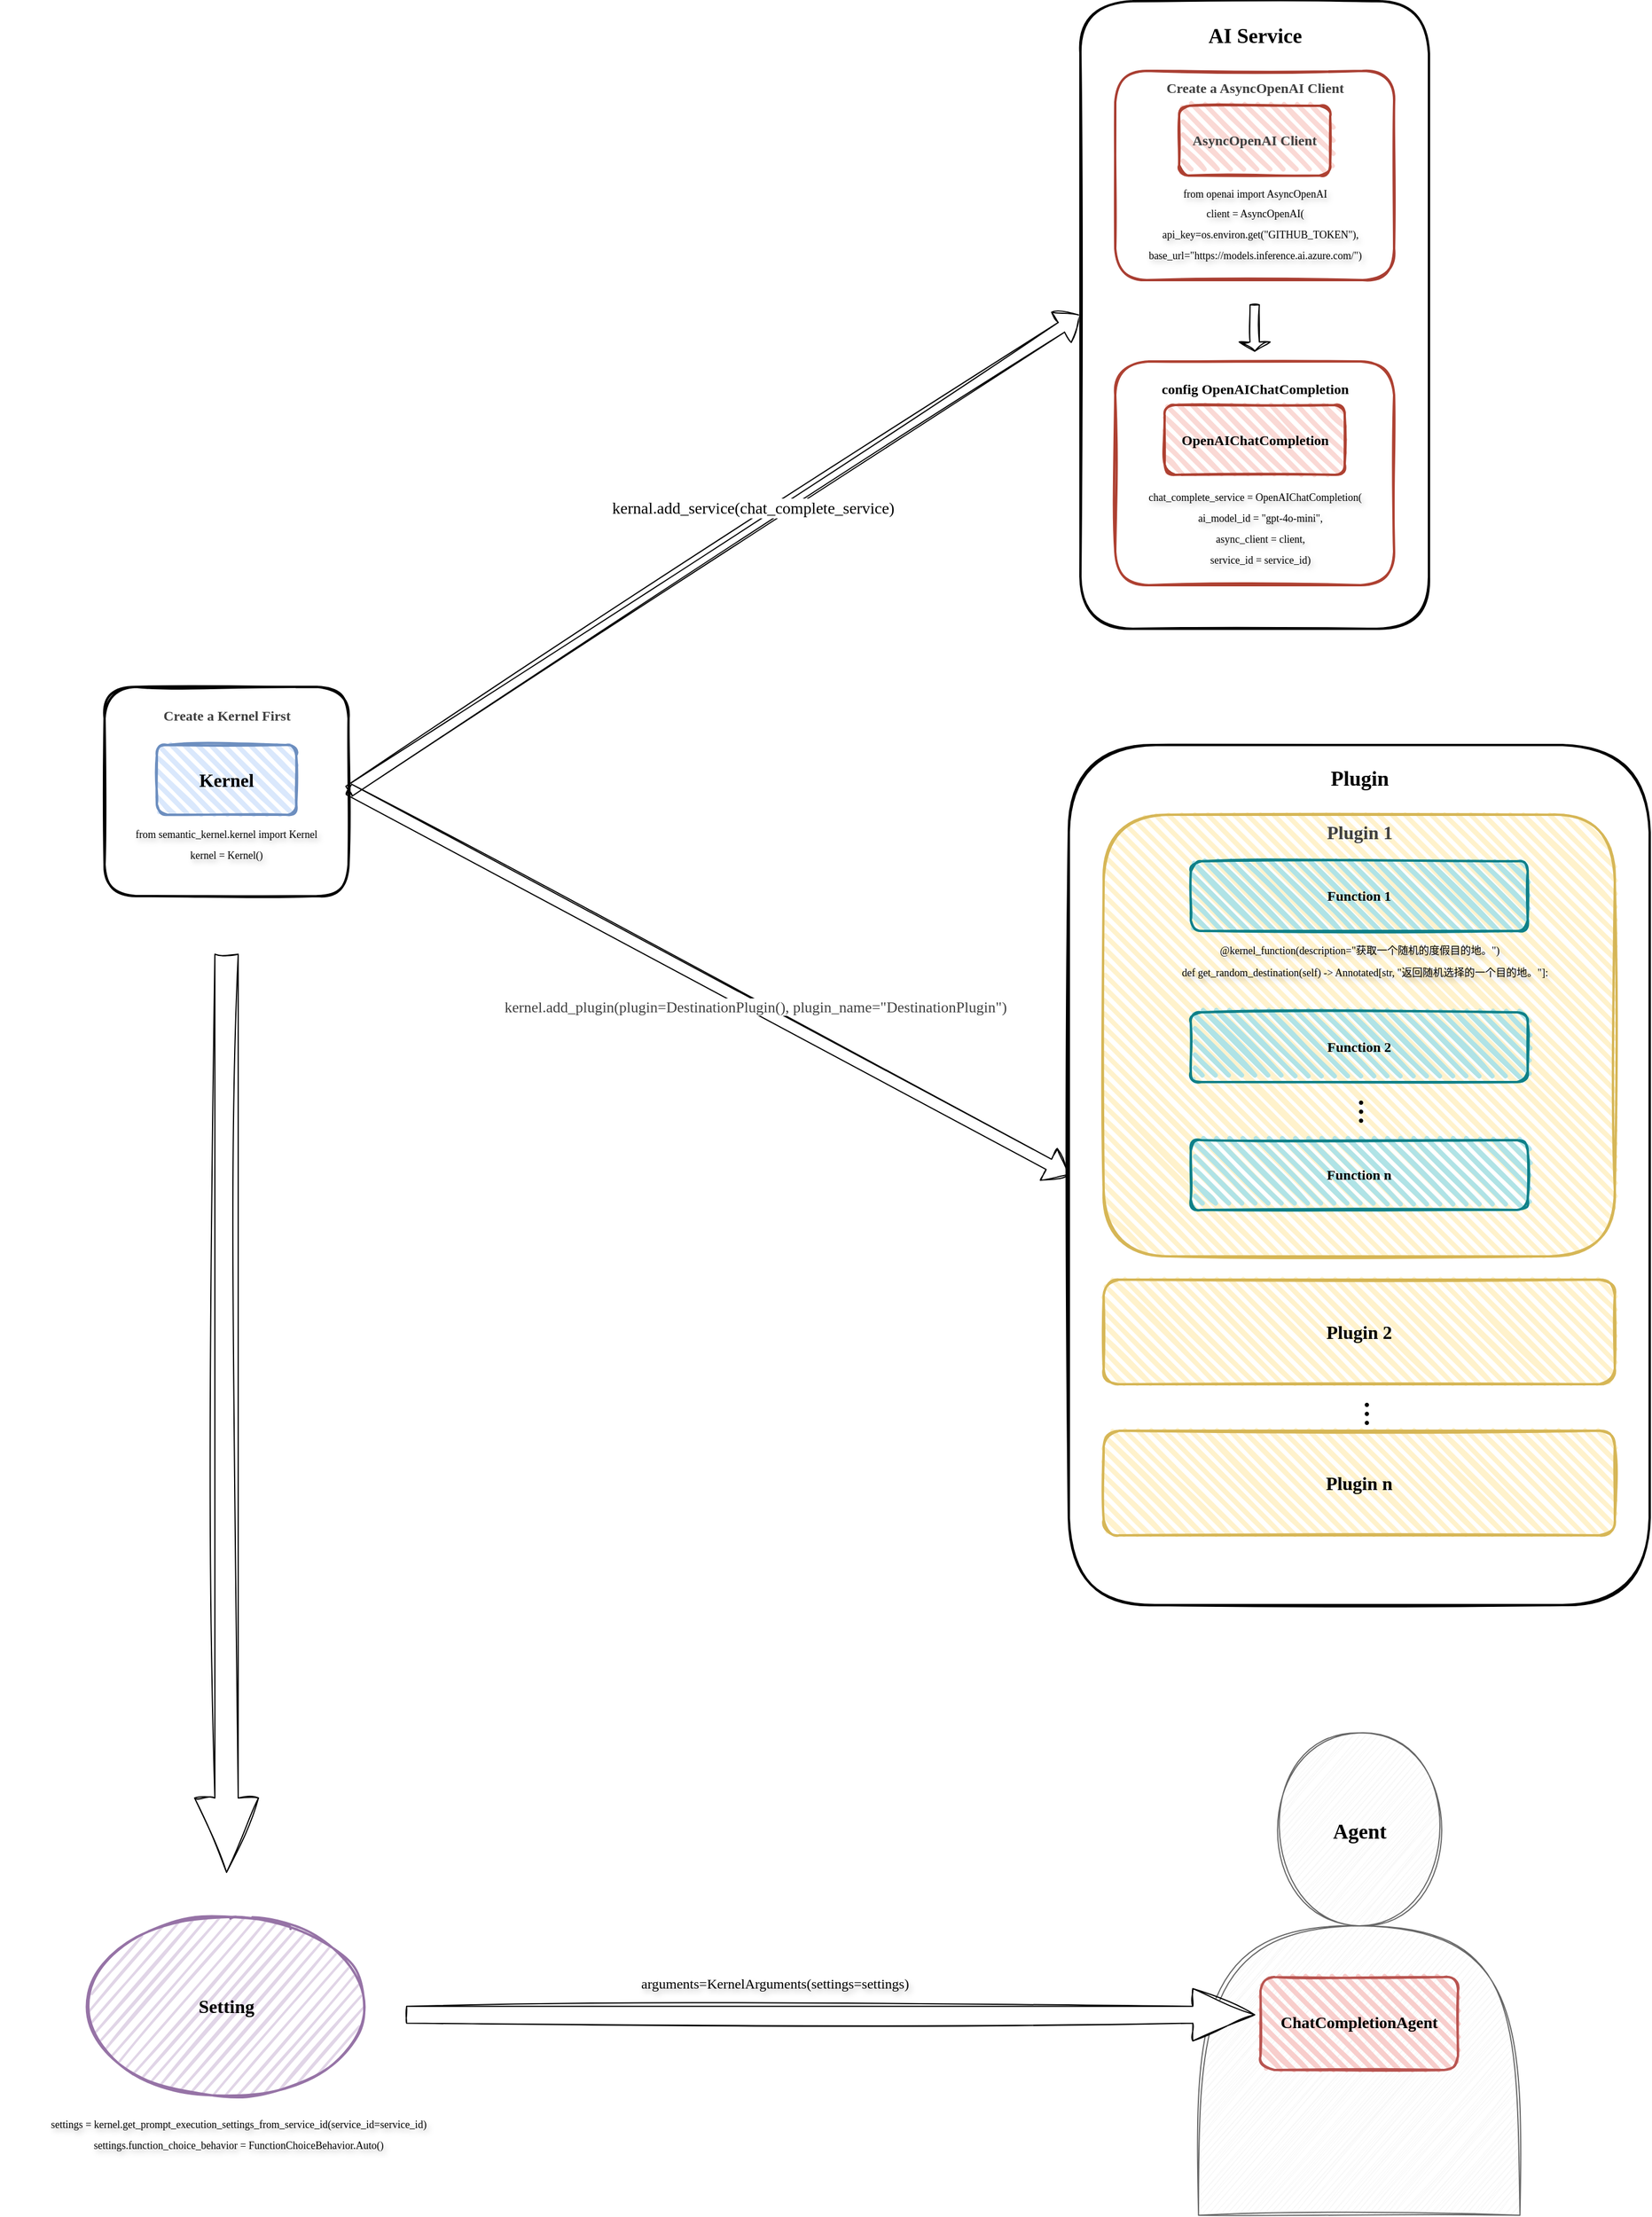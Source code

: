 <mxfile>
    <diagram id="x2jkbq8QokLOw1bPOBPE" name="Page-1">
        <mxGraphModel dx="3204" dy="2629" grid="1" gridSize="10" guides="1" tooltips="1" connect="1" arrows="1" fold="1" page="1" pageScale="1" pageWidth="827" pageHeight="1169" math="0" shadow="0">
            <root>
                <mxCell id="0"/>
                <mxCell id="1" parent="0"/>
                <mxCell id="17" value="" style="group" vertex="1" connectable="0" parent="1">
                    <mxGeometry x="-1350" y="-400" width="250" height="180" as="geometry"/>
                </mxCell>
                <mxCell id="6" value="" style="rounded=1;whiteSpace=wrap;html=1;strokeWidth=2;fillWeight=4;hachureGap=8;hachureAngle=45;sketch=1;" vertex="1" parent="17">
                    <mxGeometry x="20" width="210" height="180" as="geometry"/>
                </mxCell>
                <mxCell id="2" value="&lt;font style=&quot;font-size: 16px;&quot; face=&quot;Comic Sans MS&quot;&gt;&lt;b style=&quot;&quot;&gt;Kernel&lt;/b&gt;&lt;/font&gt;" style="rounded=1;whiteSpace=wrap;html=1;strokeWidth=2;fillWeight=4;hachureGap=8;hachureAngle=45;fillColor=#dae8fc;sketch=1;strokeColor=#6c8ebf;" vertex="1" parent="17">
                    <mxGeometry x="65" y="50" width="120" height="60" as="geometry"/>
                </mxCell>
                <UserObject label="&lt;div style=&quot;line-height: 18px; white-space: pre;&quot;&gt;&lt;font style=&quot;font-size: 9px;&quot; face=&quot;Comic Sans MS&quot;&gt;from semantic_kernel.kernel import Kernel&lt;/font&gt;&lt;/div&gt;&lt;div style=&quot;line-height: 18px; white-space: pre;&quot;&gt;&lt;font style=&quot;font-size: 9px;&quot; face=&quot;Comic Sans MS&quot;&gt;&lt;div style=&quot;line-height: 18px;&quot;&gt;kernel = Kernel()&lt;/div&gt;&lt;/font&gt;&lt;/div&gt;" placeholders="1" name="Variable" id="3">
                    <mxCell style="text;html=1;strokeColor=none;fillColor=none;align=center;verticalAlign=middle;whiteSpace=wrap;overflow=hidden;labelBackgroundColor=none;labelBorderColor=none;textShadow=1;fontColor=default;" vertex="1" parent="17">
                        <mxGeometry y="110" width="250" height="50" as="geometry"/>
                    </mxCell>
                </UserObject>
                <mxCell id="16" value="&lt;b style=&quot;color: rgb(63, 63, 63); font-family: &amp;quot;Comic Sans MS&amp;quot;;&quot;&gt;Create a Kernel First&lt;/b&gt;" style="text;html=1;align=center;verticalAlign=middle;resizable=0;points=[];autosize=1;strokeColor=none;fillColor=none;" vertex="1" parent="17">
                    <mxGeometry x="50" y="10" width="150" height="30" as="geometry"/>
                </mxCell>
                <mxCell id="38" style="edgeStyle=none;html=1;exitX=1;exitY=0.5;exitDx=0;exitDy=0;sketch=1;curveFitting=1;jiggle=2;shape=flexArrow;entryX=0;entryY=0.5;entryDx=0;entryDy=0;" edge="1" parent="1" source="6" target="18">
                    <mxGeometry relative="1" as="geometry">
                        <mxPoint x="-1140" y="-450" as="sourcePoint"/>
                        <mxPoint x="-510" y="-860" as="targetPoint"/>
                    </mxGeometry>
                </mxCell>
                <mxCell id="39" value="&lt;font face=&quot;Comic Sans MS&quot;&gt;kernal.add_service(chat_complete_service)&lt;/font&gt;" style="edgeLabel;align=center;verticalAlign=middle;resizable=0;points=[];fontColor=default;textShadow=0;rotation=0;html=1;fontSize=14;" vertex="1" connectable="0" parent="38">
                    <mxGeometry x="0.258" y="4" relative="1" as="geometry">
                        <mxPoint x="-47" y="17" as="offset"/>
                    </mxGeometry>
                </mxCell>
                <mxCell id="40" value="" style="group" vertex="1" connectable="0" parent="1">
                    <mxGeometry x="-490" y="-990" width="300" height="540" as="geometry"/>
                </mxCell>
                <mxCell id="18" value="" style="rounded=1;whiteSpace=wrap;html=1;strokeWidth=2;fillWeight=4;hachureGap=8;hachureAngle=45;sketch=1;" vertex="1" parent="40">
                    <mxGeometry width="300" height="540" as="geometry"/>
                </mxCell>
                <mxCell id="33" value="" style="group" vertex="1" connectable="0" parent="40">
                    <mxGeometry x="30" y="60" width="240" height="442.5" as="geometry"/>
                </mxCell>
                <mxCell id="30" value="" style="group" vertex="1" connectable="0" parent="33">
                    <mxGeometry y="250" width="240" height="192.5" as="geometry"/>
                </mxCell>
                <mxCell id="26" value="" style="rounded=1;whiteSpace=wrap;html=1;strokeWidth=2;fillWeight=4;hachureGap=8;hachureAngle=45;sketch=1;strokeColor=light-dark(#ae4132, #ededed);" vertex="1" parent="30">
                    <mxGeometry width="240" height="192.5" as="geometry"/>
                </mxCell>
                <mxCell id="27" value="&lt;div style=&quot;line-height: 18px; white-space-collapse: preserve;&quot;&gt;&lt;span&gt;config OpenAIChatCompletion&lt;/span&gt;&lt;/div&gt;" style="text;html=1;align=center;verticalAlign=middle;resizable=0;points=[];autosize=1;strokeColor=none;fillColor=none;fontColor=default;labelBackgroundColor=none;textShadow=0;fontSize=12;fontFamily=Comic Sans MS;fontStyle=1" vertex="1" parent="30">
                    <mxGeometry x="25" y="7.5" width="190" height="30" as="geometry"/>
                </mxCell>
                <mxCell id="28" value="&lt;font face=&quot;Comic Sans MS&quot;&gt;&lt;span style=&quot;text-wrap-mode: nowrap;&quot;&gt;&lt;b&gt;OpenAIChatCompletion&lt;/b&gt;&lt;/span&gt;&lt;/font&gt;" style="rounded=1;whiteSpace=wrap;html=1;strokeWidth=2;fillWeight=4;hachureGap=8;hachureAngle=45;fillColor=#fad9d5;sketch=1;strokeColor=#ae4132;" vertex="1" parent="30">
                    <mxGeometry x="42.5" y="37.5" width="155" height="60" as="geometry"/>
                </mxCell>
                <mxCell id="29" value="&lt;div style=&quot;line-height: 18px; white-space-collapse: preserve;&quot;&gt;&lt;div&gt;&lt;span&gt;chat_complete_service&lt;/span&gt;&lt;span&gt; &lt;/span&gt;&lt;span&gt;=&lt;/span&gt;&lt;span&gt; &lt;/span&gt;&lt;span&gt;OpenAIChatCompletion&lt;/span&gt;&lt;span&gt;(&lt;/span&gt;&lt;/div&gt;&lt;div&gt;&lt;span&gt;    &lt;/span&gt;&lt;span&gt;ai_model_id&lt;/span&gt;&lt;span&gt; &lt;/span&gt;&lt;span&gt;=&lt;/span&gt;&lt;span&gt; &lt;/span&gt;&lt;span&gt;&quot;gpt-4o-mini&quot;&lt;/span&gt;&lt;span&gt;,&lt;/span&gt;&lt;/div&gt;&lt;div&gt;&lt;span&gt;    &lt;/span&gt;&lt;span&gt;async_client&lt;/span&gt;&lt;span&gt; &lt;/span&gt;&lt;span&gt;=&lt;/span&gt;&lt;span&gt; &lt;/span&gt;&lt;span&gt;client&lt;/span&gt;&lt;span&gt;,&lt;/span&gt;&lt;/div&gt;&lt;div&gt;&lt;span&gt;    &lt;/span&gt;&lt;span&gt;service_id&lt;/span&gt;&lt;span&gt; &lt;/span&gt;&lt;span&gt;=&lt;/span&gt;&lt;span&gt; &lt;/span&gt;&lt;span&gt;service_id&lt;/span&gt;&lt;span style=&quot;background-color: transparent;&quot;&gt;)&lt;/span&gt;&lt;/div&gt;&lt;/div&gt;" style="text;html=1;align=center;verticalAlign=middle;resizable=0;points=[];autosize=1;strokeColor=none;fillColor=none;fontColor=default;labelBackgroundColor=none;fontSize=9;fontFamily=Comic Sans MS;textShadow=1;" vertex="1" parent="30">
                    <mxGeometry x="5" y="97.5" width="230" height="90" as="geometry"/>
                </mxCell>
                <mxCell id="31" value="" style="group" vertex="1" connectable="0" parent="33">
                    <mxGeometry width="240" height="180" as="geometry"/>
                </mxCell>
                <mxCell id="24" value="" style="rounded=1;whiteSpace=wrap;html=1;strokeWidth=2;fillWeight=4;hachureGap=8;hachureAngle=45;sketch=1;strokeColor=light-dark(#a93e32, #ededed);" vertex="1" parent="31">
                    <mxGeometry width="240" height="180" as="geometry"/>
                </mxCell>
                <mxCell id="19" value="&lt;b style=&quot;color: rgb(63, 63, 63); font-family: &amp;quot;Comic Sans MS&amp;quot;;&quot;&gt;Create a AsyncOpenAI Client&lt;/b&gt;" style="text;html=1;align=center;verticalAlign=middle;resizable=0;points=[];autosize=1;strokeColor=none;fillColor=none;" vertex="1" parent="31">
                    <mxGeometry x="20" width="200" height="30" as="geometry"/>
                </mxCell>
                <mxCell id="20" value="&lt;b style=&quot;text-wrap-mode: nowrap; font-family: &amp;quot;Comic Sans MS&amp;quot;; color: rgb(63, 63, 63);&quot;&gt;AsyncOpenAI Client&lt;/b&gt;" style="rounded=1;whiteSpace=wrap;html=1;strokeWidth=2;fillWeight=4;hachureGap=8;hachureAngle=45;fillColor=#fad9d5;sketch=1;strokeColor=#ae4132;" vertex="1" parent="31">
                    <mxGeometry x="55" y="30" width="130" height="60" as="geometry"/>
                </mxCell>
                <mxCell id="22" value="&lt;div style=&quot;line-height: 18px; white-space-collapse: preserve;&quot;&gt;&lt;font style=&quot;font-size: 9px;&quot;&gt;&lt;span&gt;from&lt;/span&gt;&lt;span&gt; &lt;/span&gt;&lt;span&gt;openai&lt;/span&gt;&lt;span&gt; &lt;/span&gt;&lt;span&gt;import&lt;/span&gt;&lt;span&gt; &lt;/span&gt;&lt;span&gt;AsyncOpenAI&lt;/span&gt;&lt;/font&gt;&lt;/div&gt;" style="text;html=1;align=center;verticalAlign=middle;resizable=0;points=[];autosize=1;strokeColor=none;fillColor=none;labelBackgroundColor=none;fontColor=default;fontFamily=Comic Sans MS;textShadow=1;fontSize=10;" vertex="1" parent="31">
                    <mxGeometry x="40" y="90" width="160" height="30" as="geometry"/>
                </mxCell>
                <mxCell id="23" value="&lt;div style=&quot;line-height: 18px; white-space-collapse: preserve;&quot;&gt;&lt;div&gt;&lt;span&gt;client&lt;/span&gt;&lt;span&gt; &lt;/span&gt;&lt;span&gt;=&lt;/span&gt;&lt;span&gt; &lt;/span&gt;&lt;span&gt;AsyncOpenAI&lt;/span&gt;&lt;span&gt;(&lt;/span&gt;&lt;/div&gt;&lt;div&gt;&lt;span&gt;    &lt;/span&gt;&lt;span&gt;api_key&lt;/span&gt;&lt;span&gt;=&lt;/span&gt;&lt;span&gt;os&lt;/span&gt;&lt;span&gt;.&lt;/span&gt;&lt;span&gt;environ&lt;/span&gt;&lt;span&gt;.&lt;/span&gt;&lt;span&gt;get&lt;/span&gt;&lt;span&gt;(&lt;/span&gt;&lt;span&gt;&quot;GITHUB_TOKEN&quot;&lt;/span&gt;&lt;span&gt;),&lt;/span&gt;&lt;/div&gt;&lt;div&gt;&lt;span&gt;base_url&lt;/span&gt;&lt;span&gt;=&lt;/span&gt;&lt;span&gt;&quot;https://models.inference.ai.azure.com/&quot;&lt;/span&gt;&lt;span&gt;)&lt;/span&gt;&lt;/div&gt;&lt;/div&gt;" style="text;html=1;align=center;verticalAlign=middle;resizable=0;points=[];autosize=1;strokeColor=none;fillColor=none;fontColor=default;labelBackgroundColor=none;textShadow=1;fontSize=9;fontFamily=Comic Sans MS;" vertex="1" parent="31">
                    <mxGeometry y="105" width="240" height="70" as="geometry"/>
                </mxCell>
                <mxCell id="32" value="" style="shape=singleArrow;direction=south;whiteSpace=wrap;html=1;sketch=1;curveFitting=1;jiggle=2;" vertex="1" parent="33">
                    <mxGeometry x="106.66" y="201.25" width="26.67" height="40" as="geometry"/>
                </mxCell>
                <mxCell id="37" value="&lt;font face=&quot;Comic Sans MS&quot; style=&quot;font-size: 18px;&quot;&gt;&lt;b&gt;AI Service&lt;/b&gt;&lt;/font&gt;" style="text;html=1;align=center;verticalAlign=middle;resizable=0;points=[];autosize=1;strokeColor=none;fillColor=none;" vertex="1" parent="40">
                    <mxGeometry x="90" y="10" width="120" height="40" as="geometry"/>
                </mxCell>
                <mxCell id="64" value="" style="group" vertex="1" connectable="0" parent="1">
                    <mxGeometry x="-500" y="-350" width="500" height="740" as="geometry"/>
                </mxCell>
                <mxCell id="41" value="" style="rounded=1;whiteSpace=wrap;html=1;strokeWidth=2;fillWeight=4;hachureGap=8;hachureAngle=45;sketch=1;" vertex="1" parent="64">
                    <mxGeometry width="500" height="740" as="geometry"/>
                </mxCell>
                <mxCell id="42" value="&lt;font face=&quot;Comic Sans MS&quot; style=&quot;font-size: 18px;&quot;&gt;&lt;b style=&quot;&quot;&gt;Plugin&lt;/b&gt;&lt;/font&gt;" style="text;html=1;align=center;verticalAlign=middle;resizable=0;points=[];autosize=1;strokeColor=none;fillColor=none;" vertex="1" parent="64">
                    <mxGeometry x="215" y="9" width="70" height="40" as="geometry"/>
                </mxCell>
                <mxCell id="46" value="" style="rounded=1;whiteSpace=wrap;html=1;strokeWidth=2;fillWeight=4;hachureGap=8;hachureAngle=45;sketch=1;fillColor=#fff2cc;strokeColor=#d6b656;" vertex="1" parent="64">
                    <mxGeometry x="30" y="60" width="440" height="380" as="geometry"/>
                </mxCell>
                <mxCell id="47" value="&lt;b style=&quot;color: rgb(63, 63, 63); font-family: &amp;quot;Comic Sans MS&amp;quot;;&quot;&gt;&lt;font style=&quot;font-size: 16px;&quot;&gt;Plugin 1&lt;/font&gt;&lt;/b&gt;" style="text;html=1;align=center;verticalAlign=middle;resizable=0;points=[];autosize=1;strokeColor=none;fillColor=none;fillStyle=auto;" vertex="1" parent="64">
                    <mxGeometry x="210" y="60" width="80" height="30" as="geometry"/>
                </mxCell>
                <mxCell id="48" value="&lt;font face=&quot;Comic Sans MS&quot;&gt;&lt;b&gt;Function 1&lt;/b&gt;&lt;/font&gt;" style="rounded=1;whiteSpace=wrap;html=1;strokeWidth=2;fillWeight=4;hachureGap=8;hachureAngle=45;fillColor=#b0e3e6;sketch=1;strokeColor=#0e8088;" vertex="1" parent="64">
                    <mxGeometry x="105" y="100" width="290" height="60" as="geometry"/>
                </mxCell>
                <mxCell id="49" value="&lt;div style=&quot;line-height: 18px; white-space-collapse: preserve;&quot;&gt;&lt;div&gt;&lt;font style=&quot;font-size: 9px;&quot;&gt;@kernel_function(description=&quot;获取一个随机的度假目的地。&quot;)&lt;/font&gt;&lt;/div&gt;&lt;div&gt;&lt;font style=&quot;font-size: 9px;&quot;&gt;    def get_random_destination(self) -&amp;gt; Annotated[str, &quot;返回随机选择的一个目的地。&quot;]:&lt;/font&gt;&lt;/div&gt;&lt;/div&gt;" style="text;html=1;align=center;verticalAlign=middle;resizable=0;points=[];autosize=1;strokeColor=none;fillColor=none;fontColor=default;labelBackgroundColor=none;textShadow=1;fontFamily=Comic Sans MS;" vertex="1" parent="64">
                    <mxGeometry x="55" y="160" width="390" height="50" as="geometry"/>
                </mxCell>
                <mxCell id="50" value="&lt;font face=&quot;Comic Sans MS&quot;&gt;&lt;b&gt;Function 2&lt;/b&gt;&lt;/font&gt;" style="rounded=1;whiteSpace=wrap;html=1;strokeWidth=2;fillWeight=4;hachureGap=8;hachureAngle=45;fillColor=#b0e3e6;sketch=1;strokeColor=#0e8088;" vertex="1" parent="64">
                    <mxGeometry x="105" y="230" width="290" height="60" as="geometry"/>
                </mxCell>
                <mxCell id="56" value="&lt;font face=&quot;Comic Sans MS&quot; style=&quot;font-size: 31px;&quot;&gt;...&lt;/font&gt;" style="text;html=1;align=center;verticalAlign=middle;resizable=0;points=[];autosize=1;strokeColor=none;fillColor=none;rotation=90;" vertex="1" parent="64">
                    <mxGeometry x="236" y="290" width="50" height="50" as="geometry"/>
                </mxCell>
                <mxCell id="58" value="&lt;font face=&quot;Comic Sans MS&quot;&gt;&lt;b&gt;Function n&lt;/b&gt;&lt;/font&gt;" style="rounded=1;whiteSpace=wrap;html=1;strokeWidth=2;fillWeight=4;hachureGap=8;hachureAngle=45;fillColor=#b0e3e6;sketch=1;strokeColor=#0e8088;" vertex="1" parent="64">
                    <mxGeometry x="105" y="340" width="290" height="60" as="geometry"/>
                </mxCell>
                <mxCell id="60" value="&lt;font style=&quot;font-size: 16px;&quot; face=&quot;Comic Sans MS&quot;&gt;&lt;b style=&quot;&quot;&gt;Plugin 2&lt;/b&gt;&lt;/font&gt;" style="rounded=1;whiteSpace=wrap;html=1;strokeWidth=2;fillWeight=4;hachureGap=8;hachureAngle=45;sketch=1;fillColor=#fff2cc;strokeColor=#d6b656;" vertex="1" parent="64">
                    <mxGeometry x="30" y="460" width="440" height="90" as="geometry"/>
                </mxCell>
                <mxCell id="62" value="&lt;font face=&quot;Comic Sans MS&quot; style=&quot;font-size: 31px;&quot;&gt;...&lt;/font&gt;" style="text;html=1;align=center;verticalAlign=middle;resizable=0;points=[];autosize=1;strokeColor=none;fillColor=none;rotation=90;" vertex="1" parent="64">
                    <mxGeometry x="241" y="550" width="50" height="50" as="geometry"/>
                </mxCell>
                <mxCell id="63" value="&lt;font style=&quot;font-size: 16px;&quot; face=&quot;Comic Sans MS&quot;&gt;&lt;b style=&quot;&quot;&gt;Plugin n&lt;/b&gt;&lt;/font&gt;" style="rounded=1;whiteSpace=wrap;html=1;strokeWidth=2;fillWeight=4;hachureGap=8;hachureAngle=45;sketch=1;fillColor=#fff2cc;strokeColor=#d6b656;" vertex="1" parent="64">
                    <mxGeometry x="30" y="590" width="440" height="90" as="geometry"/>
                </mxCell>
                <mxCell id="65" style="edgeStyle=none;html=1;entryX=0;entryY=0.5;entryDx=0;entryDy=0;sketch=1;curveFitting=1;jiggle=2;shape=flexArrow;" edge="1" parent="1" target="41">
                    <mxGeometry relative="1" as="geometry">
                        <mxPoint x="-1120" y="-312" as="sourcePoint"/>
                        <mxPoint x="-554.5" y="141.36" as="targetPoint"/>
                    </mxGeometry>
                </mxCell>
                <mxCell id="66" value="&lt;div style=&quot;line-height: 18px; white-space-collapse: preserve;&quot;&gt;&lt;br&gt;&lt;/div&gt;" style="edgeLabel;align=center;verticalAlign=middle;resizable=0;points=[];fontColor=default;textShadow=0;rotation=0;html=1;labelBackgroundColor=none;fontFamily=Comic Sans MS;fontSize=14;" vertex="1" connectable="0" parent="65">
                    <mxGeometry x="0.258" y="4" relative="1" as="geometry">
                        <mxPoint x="-99" y="97" as="offset"/>
                    </mxGeometry>
                </mxCell>
                <mxCell id="69" value="&lt;font style=&quot;font-size: 16px;&quot; face=&quot;Comic Sans MS&quot;&gt;&lt;b style=&quot;&quot;&gt;Setting&lt;/b&gt;&lt;/font&gt;" style="ellipse;whiteSpace=wrap;html=1;strokeWidth=2;fillWeight=2;hachureGap=8;fillColor=#e1d5e7;fillStyle=dots;sketch=1;strokeColor=#9673a6;" vertex="1" parent="1">
                    <mxGeometry x="-1350" y="660" width="250" height="150" as="geometry"/>
                </mxCell>
                <mxCell id="70" value="" style="shape=singleArrow;direction=south;whiteSpace=wrap;html=1;sketch=1;curveFitting=1;jiggle=2;arrowWidth=0.365;arrowSize=0.081;" vertex="1" parent="1">
                    <mxGeometry x="-1252.5" y="-170" width="55" height="790" as="geometry"/>
                </mxCell>
                <mxCell id="71" value="&lt;div style=&quot;line-height: 18px; white-space-collapse: preserve;&quot;&gt;&lt;div&gt;&lt;span&gt;settings&lt;/span&gt;&lt;span&gt; &lt;/span&gt;&lt;span&gt;=&lt;/span&gt;&lt;span&gt; &lt;/span&gt;&lt;span&gt;kernel&lt;/span&gt;&lt;span&gt;.&lt;/span&gt;&lt;span&gt;get_prompt_execution_settings_from_service_id&lt;/span&gt;&lt;span&gt;(&lt;/span&gt;&lt;span&gt;service_id&lt;/span&gt;&lt;span&gt;=&lt;/span&gt;&lt;span&gt;service_id&lt;/span&gt;&lt;span&gt;)&lt;/span&gt;&lt;/div&gt;&lt;div&gt;&lt;span&gt;settings&lt;/span&gt;&lt;span&gt;.&lt;/span&gt;&lt;span&gt;function_choice_behavior&lt;/span&gt;&lt;span&gt; &lt;/span&gt;&lt;span&gt;=&lt;/span&gt;&lt;span&gt; &lt;/span&gt;&lt;span&gt;FunctionChoiceBehavior&lt;/span&gt;&lt;span&gt;.&lt;/span&gt;&lt;span&gt;Auto&lt;/span&gt;&lt;span&gt;()&lt;/span&gt;&lt;/div&gt;&lt;/div&gt;" style="text;html=1;align=center;verticalAlign=middle;resizable=0;points=[];autosize=1;strokeColor=none;fillColor=none;fontColor=default;labelBackgroundColor=none;fontFamily=Comic Sans MS;fontSize=9;textShadow=1;" vertex="1" parent="1">
                    <mxGeometry x="-1420" y="820" width="410" height="50" as="geometry"/>
                </mxCell>
                <mxCell id="72" value="" style="shape=actor;whiteSpace=wrap;html=1;sketch=1;curveFitting=1;jiggle=2;fillColor=#f5f5f5;fontColor=#333333;strokeColor=#666666;" vertex="1" parent="1">
                    <mxGeometry x="-388.34" y="500" width="276.67" height="415" as="geometry"/>
                </mxCell>
                <mxCell id="74" value="&lt;b&gt;&lt;font face=&quot;Comic Sans MS&quot; style=&quot;font-size: 18px;&quot;&gt;Agent&lt;/font&gt;&lt;/b&gt;" style="text;html=1;align=center;verticalAlign=middle;resizable=0;points=[];autosize=1;strokeColor=none;fillColor=none;" vertex="1" parent="1">
                    <mxGeometry x="-285" y="565" width="70" height="40" as="geometry"/>
                </mxCell>
                <mxCell id="75" value="&lt;b&gt;&lt;font face=&quot;Comic Sans MS&quot; style=&quot;font-size: 14px;&quot;&gt;ChatCompletionAgent&lt;/font&gt;&lt;/b&gt;" style="rounded=1;whiteSpace=wrap;html=1;strokeWidth=2;fillWeight=4;hachureGap=8;hachureAngle=45;fillColor=#f8cecc;sketch=1;strokeColor=#b85450;" vertex="1" parent="1">
                    <mxGeometry x="-335.01" y="710" width="170.01" height="80" as="geometry"/>
                </mxCell>
                <mxCell id="82" value="" style="shape=singleArrow;whiteSpace=wrap;html=1;arrowWidth=0.322;arrowSize=0.073;sketch=1;curveFitting=1;jiggle=2;" vertex="1" parent="1">
                    <mxGeometry x="-1070" y="720" width="730" height="45" as="geometry"/>
                </mxCell>
                <mxCell id="83" value="&lt;div style=&quot;font-weight: normal; line-height: 18px; white-space: pre;&quot;&gt;&lt;div&gt;&lt;span&gt;arguments&lt;/span&gt;&lt;span&gt;=&lt;/span&gt;&lt;span&gt;KernelArguments&lt;/span&gt;&lt;span&gt;(&lt;/span&gt;&lt;span&gt;settings&lt;/span&gt;&lt;span&gt;=&lt;/span&gt;&lt;span&gt;settings&lt;/span&gt;&lt;span&gt;)&lt;/span&gt;&lt;/div&gt;&lt;/div&gt;" style="text;whiteSpace=wrap;html=1;fontColor=default;labelBackgroundColor=none;fontFamily=Comic Sans MS;fontSize=12;textShadow=1;" vertex="1" parent="1">
                    <mxGeometry x="-870" y="700" width="350" height="40" as="geometry"/>
                </mxCell>
                <mxCell id="84" value="&lt;span style=&quot;color: rgb(63, 63, 63); font-family: &amp;quot;Comic Sans MS&amp;quot;; font-size: 13px; white-space-collapse: preserve; background-color: rgb(255, 255, 255);&quot;&gt;kernel&lt;/span&gt;&lt;span style=&quot;color: rgb(63, 63, 63); font-family: &amp;quot;Comic Sans MS&amp;quot;; font-size: 13px; white-space-collapse: preserve; background-color: rgb(255, 255, 255);&quot;&gt;.&lt;/span&gt;&lt;span style=&quot;color: rgb(63, 63, 63); font-family: &amp;quot;Comic Sans MS&amp;quot;; font-size: 13px; white-space-collapse: preserve; background-color: rgb(255, 255, 255);&quot;&gt;add_plugin&lt;/span&gt;&lt;span style=&quot;color: rgb(63, 63, 63); font-family: &amp;quot;Comic Sans MS&amp;quot;; font-size: 13px; white-space-collapse: preserve; background-color: rgb(255, 255, 255);&quot;&gt;(&lt;/span&gt;&lt;span style=&quot;color: rgb(63, 63, 63); font-family: &amp;quot;Comic Sans MS&amp;quot;; font-size: 13px; white-space-collapse: preserve; background-color: rgb(255, 255, 255);&quot;&gt;plugin&lt;/span&gt;&lt;span style=&quot;color: rgb(63, 63, 63); font-family: &amp;quot;Comic Sans MS&amp;quot;; font-size: 13px; white-space-collapse: preserve; background-color: rgb(255, 255, 255);&quot;&gt;=&lt;/span&gt;&lt;span style=&quot;color: rgb(63, 63, 63); font-family: &amp;quot;Comic Sans MS&amp;quot;; font-size: 13px; white-space-collapse: preserve; background-color: rgb(255, 255, 255);&quot;&gt;DestinationPlugin&lt;/span&gt;&lt;span style=&quot;color: rgb(63, 63, 63); font-family: &amp;quot;Comic Sans MS&amp;quot;; font-size: 13px; white-space-collapse: preserve; background-color: rgb(255, 255, 255);&quot;&gt;(), &lt;/span&gt;&lt;span style=&quot;color: rgb(63, 63, 63); font-family: &amp;quot;Comic Sans MS&amp;quot;; font-size: 13px; white-space-collapse: preserve; background-color: rgb(255, 255, 255);&quot;&gt;plugin_name&lt;/span&gt;&lt;span style=&quot;color: rgb(63, 63, 63); font-family: &amp;quot;Comic Sans MS&amp;quot;; font-size: 13px; white-space-collapse: preserve; background-color: rgb(255, 255, 255);&quot;&gt;=&lt;/span&gt;&lt;span style=&quot;color: rgb(63, 63, 63); font-family: &amp;quot;Comic Sans MS&amp;quot;; font-size: 13px; white-space-collapse: preserve; background-color: rgb(255, 255, 255);&quot;&gt;&quot;DestinationPlugin&quot;&lt;/span&gt;&lt;span style=&quot;color: rgb(63, 63, 63); font-family: &amp;quot;Comic Sans MS&amp;quot;; font-size: 13px; white-space-collapse: preserve; background-color: rgb(255, 255, 255);&quot;&gt;)&lt;/span&gt;" style="text;html=1;align=center;verticalAlign=middle;resizable=0;points=[];autosize=1;strokeColor=none;fillColor=none;" vertex="1" parent="1">
                    <mxGeometry x="-1020" y="-140" width="500" height="30" as="geometry"/>
                </mxCell>
            </root>
        </mxGraphModel>
    </diagram>
</mxfile>